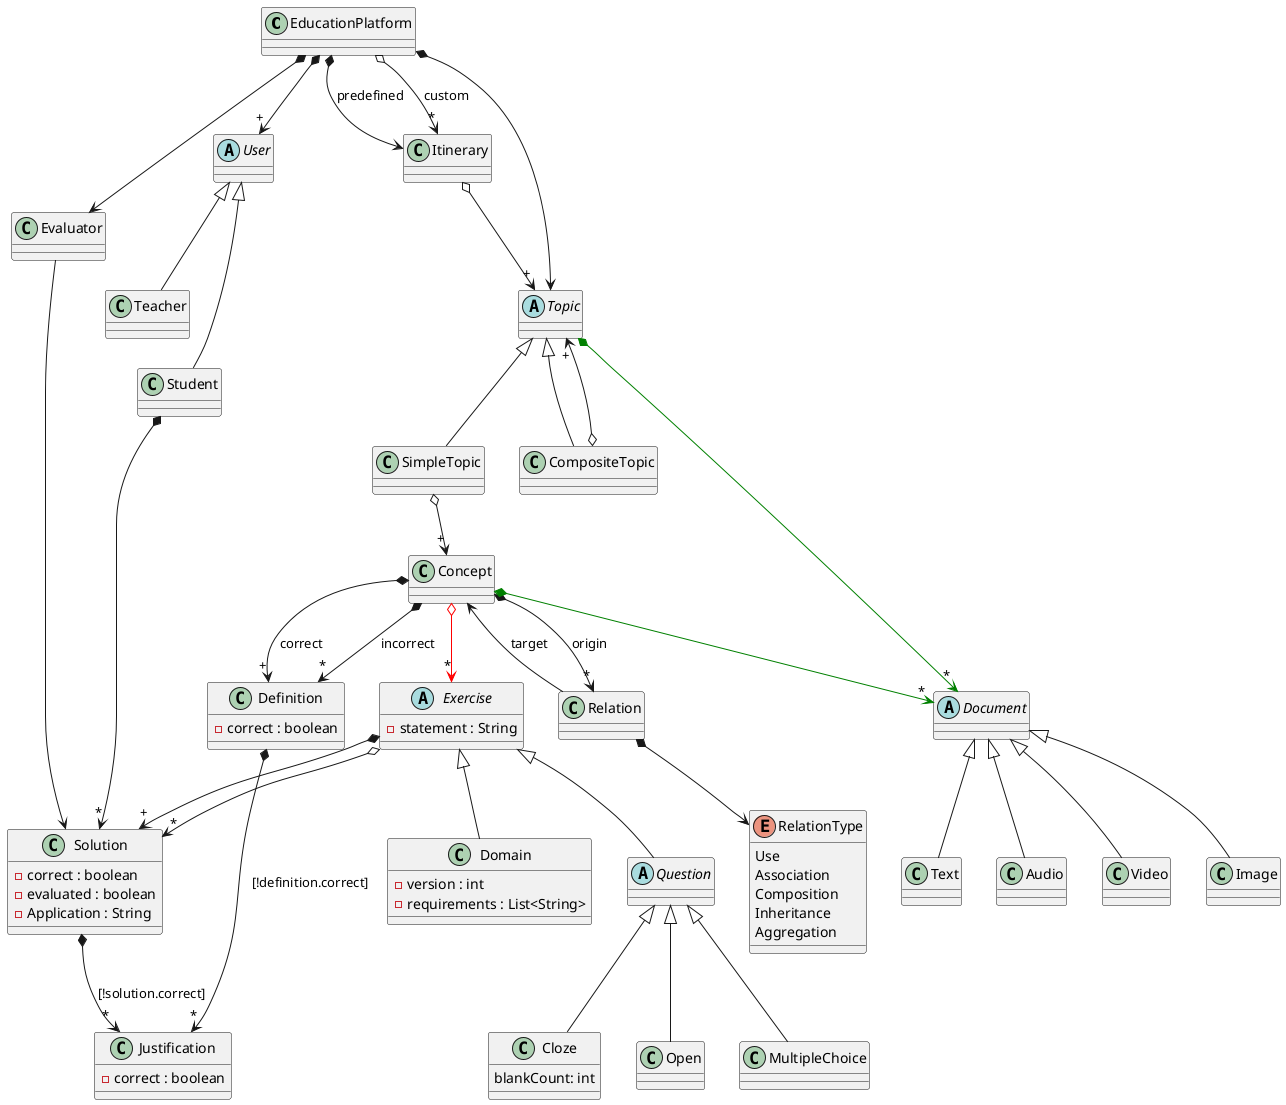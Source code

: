 @startuml EducationPlatformDomain

EducationPlatform *--> "+" User
EducationPlatform *--> Topic
EducationPlatform *--> Itinerary : predefined
EducationPlatform o--> "*" Itinerary : custom
EducationPlatform *--> Evaluator
'EducationPlatform *--> ConceptGraph

abstract User{
}

User <|-- Teacher
User <|-- Student
'User *-->"+" Solution

class Teacher{
}

class Student{
}
Student *--> "*" Solution
'Student --> Itinerary

class Evaluator{
}
Evaluator --> Solution

class Itinerary {
}
Itinerary o--> "+" Topic

class Definition {
    - correct : boolean
}
Definition *--> "*" Justification:[!definition.correct]

class Justification {
    - correct : boolean
}

class Domain {
    - version : int
    - requirements : List<String>
}

abstract Exercise {
    - statement : String
}
Exercise <|-down- Domain
Exercise <|-down- Question
Exercise *-->"+" Solution
Exercise o-->"*" Solution

abstract Question{
}
Question <|-- MultipleChoice
Question <|-- Cloze
Question <|-- Open

class Cloze{
    blankCount: int
}
  
class MultipleChoice{
}

class Solution{
    - correct : boolean
    - evaluated : boolean
    - Application : String
}
Solution *--> "*" Justification:[!solution.correct]

abstract Topic{
}
Topic *-[#green]-> "*" Document
Topic <|-- CompositeTopic
Topic <|-- SimpleTopic

class SimpleTopic{
}
SimpleTopic o--> "+" Concept

class CompositeTopic{
}
CompositeTopic o--> "+" Topic

abstract Document{}
Document <|-- Audio
Document <|-- Video
Document <|-- Image
Document <|-- Text

'class ConceptGraph{
'}
'ConceptGraph o--> "+"Concept

class Concept{
}
Concept *-down-> "+" Definition : correct
Concept *-down-> "*" Definition : incorrect
Concept *-down-> "*" Relation : origin
Concept *-down[#green]-> "*" Document
Concept o-down[#red]-> "*" Exercise

class Relation {
}
Relation --> Concept : target
Relation *-down-> RelationType

enum RelationType {
    Use
    Association
    Composition
    Inheritance
    Aggregation
} 
@enduml